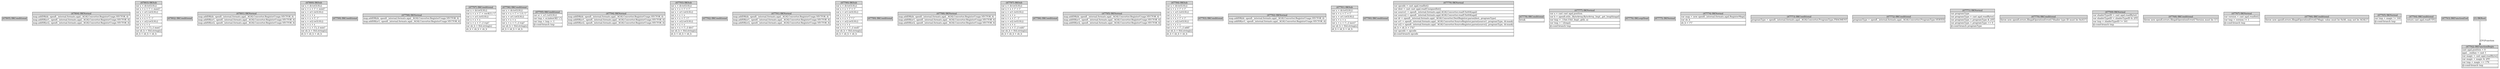 digraph graphname {
	node [shape=plaintext];
n47805[label=<<table BORDER="0" CELLBORDER="1" CELLSPACING="0">
	<tr><td port="in" bgcolor="lightgray">(47805) BKConditional</td></tr>
	<tr><td port="out"></td></tr>
</table>>];
n47804[label=<<table BORDER="0" CELLBORDER="1" CELLSPACING="0">
	<tr><td port="in" bgcolor="lightgray">(47804) BKNormal</td></tr>
	<tr><td port="e0" align="left">map.addDR(dr, openfl._internal.formats.agal._AGALConverter.RegisterUsage.VECTOR_4)</td></tr>
	<tr><td port="e1" align="left">map.addSR(sr1, openfl._internal.formats.agal._AGALConverter.RegisterUsage.VECTOR_4)</td></tr>
	<tr><td port="e2" align="left">map.addSR(sr2, openfl._internal.formats.agal._AGALConverter.RegisterUsage.VECTOR_4)</td></tr>
	<tr><td port="out"></td></tr>
</table>>];
n47803[label=<<table BORDER="0" CELLBORDER="1" CELLSPACING="0">
	<tr><td port="in" bgcolor="lightgray">(47803) BKSub</td></tr>
	<tr><td port="e0" align="left">var x = dr.toGLSL()</td></tr>
	<tr><td port="e1" align="left">var x = x + \" = max(\"</td></tr>
	<tr><td port="e2" align="left">var x = sr1.toGLSL()</td></tr>
	<tr><td port="e3" align="left">var x = x + x</td></tr>
	<tr><td port="e4" align="left">var x = x + \", \"</td></tr>
	<tr><td port="e5" align="left">var x = sr2.toGLSL()</td></tr>
	<tr><td port="e6" align="left">var x = x + x</td></tr>
	<tr><td port="e7" align="left">var x = x + \"); // max\"</td></tr>
	<tr><td port="e8" align="left">var sb_b = Std.string(x)</td></tr>
	<tr><td port="e9" align="left">sb_b = sb_b + sb_b</td></tr>
	<tr><td port="out"></td></tr>
</table>>];
n47802[label=<<table BORDER="0" CELLBORDER="1" CELLSPACING="0">
	<tr><td port="in" bgcolor="lightgray">(47802) BKConditional</td></tr>
	<tr><td port="out"></td></tr>
</table>>];
n47801[label=<<table BORDER="0" CELLBORDER="1" CELLSPACING="0">
	<tr><td port="in" bgcolor="lightgray">(47801) BKNormal</td></tr>
	<tr><td port="e0" align="left">map.addDR(dr, openfl._internal.formats.agal._AGALConverter.RegisterUsage.VECTOR_4)</td></tr>
	<tr><td port="e1" align="left">map.addSR(sr1, openfl._internal.formats.agal._AGALConverter.RegisterUsage.VECTOR_4)</td></tr>
	<tr><td port="e2" align="left">map.addSR(sr2, openfl._internal.formats.agal._AGALConverter.RegisterUsage.VECTOR_4)</td></tr>
	<tr><td port="out"></td></tr>
</table>>];
n47800[label=<<table BORDER="0" CELLBORDER="1" CELLSPACING="0">
	<tr><td port="in" bgcolor="lightgray">(47800) BKSub</td></tr>
	<tr><td port="e0" align="left">var x = dr.toGLSL()</td></tr>
	<tr><td port="e1" align="left">var x = x + \" = min(\"</td></tr>
	<tr><td port="e2" align="left">var x = sr1.toGLSL()</td></tr>
	<tr><td port="e3" align="left">var x = x + x</td></tr>
	<tr><td port="e4" align="left">var x = x + \", \"</td></tr>
	<tr><td port="e5" align="left">var x = sr2.toGLSL()</td></tr>
	<tr><td port="e6" align="left">var x = x + x</td></tr>
	<tr><td port="e7" align="left">var x = x + \"); // min\"</td></tr>
	<tr><td port="e8" align="left">var sb_b = Std.string(x)</td></tr>
	<tr><td port="e9" align="left">sb_b = sb_b + sb_b</td></tr>
	<tr><td port="out"></td></tr>
</table>>];
n47799[label=<<table BORDER="0" CELLBORDER="1" CELLSPACING="0">
	<tr><td port="in" bgcolor="lightgray">(47799) BKConditional</td></tr>
	<tr><td port="out"></td></tr>
</table>>];
n47798[label=<<table BORDER="0" CELLBORDER="1" CELLSPACING="0">
	<tr><td port="in" bgcolor="lightgray">(47798) BKNormal</td></tr>
	<tr><td port="e0" align="left">map.addDR(dr, openfl._internal.formats.agal._AGALConverter.RegisterUsage.VECTOR_4)</td></tr>
	<tr><td port="e1" align="left">map.addSR(sr1, openfl._internal.formats.agal._AGALConverter.RegisterUsage.VECTOR_4)</td></tr>
	<tr><td port="out"></td></tr>
</table>>];
n47797[label=<<table BORDER="0" CELLBORDER="1" CELLSPACING="0">
	<tr><td port="in" bgcolor="lightgray">(47797) BKConditional</td></tr>
	<tr><td port="e0" align="left">var x = dr.toGLSL()</td></tr>
	<tr><td port="e1" align="left">var x = x + \" = vec4(1) / \"</td></tr>
	<tr><td port="e2" align="left">var x = sr1.toGLSL()</td></tr>
	<tr><td port="e3" align="left">var x = x + x</td></tr>
	<tr><td port="e4" align="left">var x = x + \"; // rcp\"</td></tr>
	<tr><td port="e5" align="left">var sb_b = Std.string(x)</td></tr>
	<tr><td port="e6" align="left">sb_b = sb_b + sb_b</td></tr>
	<tr><td port="out"></td></tr>
</table>>];
n47796[label=<<table BORDER="0" CELLBORDER="1" CELLSPACING="0">
	<tr><td port="in" bgcolor="lightgray">(47796) BKConditional</td></tr>
	<tr><td port="e0" align="left">var x = dr.toGLSL()</td></tr>
	<tr><td port="e1" align="left">var x = x + \" = 1.0 / \"</td></tr>
	<tr><td port="e2" align="left">var x = sr1.toGLSL()</td></tr>
	<tr><td port="e3" align="left">var x = x + x</td></tr>
	<tr><td port="e4" align="left">var x = x + \"; // rcp\"</td></tr>
	<tr><td port="e5" align="left">var sb_b = Std.string(x)</td></tr>
	<tr><td port="e6" align="left">sb_b = sb_b + sb_b</td></tr>
	<tr><td port="out"></td></tr>
</table>>];
n47795[label=<<table BORDER="0" CELLBORDER="1" CELLSPACING="0">
	<tr><td port="in" bgcolor="lightgray">(47795) BKConditional</td></tr>
	<tr><td port="e0" align="left">var sr = sr1.toGLSL()</td></tr>
	<tr><td port="e1" align="left">var tmp = sr.indexOf(\".\")</td></tr>
	<tr><td port="e2" align="left">var tmp = tmp &gt; -1</td></tr>
	<tr><td port="e3" align="left">@:cond-branch tmp</td></tr>
	<tr><td port="out"></td></tr>
</table>>];
n47794[label=<<table BORDER="0" CELLBORDER="1" CELLSPACING="0">
	<tr><td port="in" bgcolor="lightgray">(47794) BKNormal</td></tr>
	<tr><td port="e0" align="left">map.addDR(dr, openfl._internal.formats.agal._AGALConverter.RegisterUsage.VECTOR_4)</td></tr>
	<tr><td port="e1" align="left">map.addSR(sr1, openfl._internal.formats.agal._AGALConverter.RegisterUsage.VECTOR_4)</td></tr>
	<tr><td port="e2" align="left">map.addSR(sr2, openfl._internal.formats.agal._AGALConverter.RegisterUsage.VECTOR_4)</td></tr>
	<tr><td port="out"></td></tr>
</table>>];
n47793[label=<<table BORDER="0" CELLBORDER="1" CELLSPACING="0">
	<tr><td port="in" bgcolor="lightgray">(47793) BKSub</td></tr>
	<tr><td port="e0" align="left">var x = dr.toGLSL()</td></tr>
	<tr><td port="e1" align="left">var x = x + \" = \"</td></tr>
	<tr><td port="e2" align="left">var x = sr1.toGLSL()</td></tr>
	<tr><td port="e3" align="left">var x = x + x</td></tr>
	<tr><td port="e4" align="left">var x = x + \" / \"</td></tr>
	<tr><td port="e5" align="left">var x = sr2.toGLSL()</td></tr>
	<tr><td port="e6" align="left">var x = x + x</td></tr>
	<tr><td port="e7" align="left">var x = x + \"; // div\"</td></tr>
	<tr><td port="e8" align="left">var sb_b = Std.string(x)</td></tr>
	<tr><td port="e9" align="left">sb_b = sb_b + sb_b</td></tr>
	<tr><td port="out"></td></tr>
</table>>];
n47792[label=<<table BORDER="0" CELLBORDER="1" CELLSPACING="0">
	<tr><td port="in" bgcolor="lightgray">(47792) BKConditional</td></tr>
	<tr><td port="out"></td></tr>
</table>>];
n47791[label=<<table BORDER="0" CELLBORDER="1" CELLSPACING="0">
	<tr><td port="in" bgcolor="lightgray">(47791) BKNormal</td></tr>
	<tr><td port="e0" align="left">map.addDR(dr, openfl._internal.formats.agal._AGALConverter.RegisterUsage.VECTOR_4)</td></tr>
	<tr><td port="e1" align="left">map.addSR(sr1, openfl._internal.formats.agal._AGALConverter.RegisterUsage.VECTOR_4)</td></tr>
	<tr><td port="e2" align="left">map.addSR(sr2, openfl._internal.formats.agal._AGALConverter.RegisterUsage.VECTOR_4)</td></tr>
	<tr><td port="out"></td></tr>
</table>>];
n47790[label=<<table BORDER="0" CELLBORDER="1" CELLSPACING="0">
	<tr><td port="in" bgcolor="lightgray">(47790) BKSub</td></tr>
	<tr><td port="e0" align="left">var x = dr.toGLSL()</td></tr>
	<tr><td port="e1" align="left">var x = x + \" = \"</td></tr>
	<tr><td port="e2" align="left">var x = sr1.toGLSL()</td></tr>
	<tr><td port="e3" align="left">var x = x + x</td></tr>
	<tr><td port="e4" align="left">var x = x + \" * \"</td></tr>
	<tr><td port="e5" align="left">var x = sr2.toGLSL()</td></tr>
	<tr><td port="e6" align="left">var x = x + x</td></tr>
	<tr><td port="e7" align="left">var x = x + \"; // mul\"</td></tr>
	<tr><td port="e8" align="left">var sb_b = Std.string(x)</td></tr>
	<tr><td port="e9" align="left">sb_b = sb_b + sb_b</td></tr>
	<tr><td port="out"></td></tr>
</table>>];
n47789[label=<<table BORDER="0" CELLBORDER="1" CELLSPACING="0">
	<tr><td port="in" bgcolor="lightgray">(47789) BKConditional</td></tr>
	<tr><td port="out"></td></tr>
</table>>];
n47788[label=<<table BORDER="0" CELLBORDER="1" CELLSPACING="0">
	<tr><td port="in" bgcolor="lightgray">(47788) BKNormal</td></tr>
	<tr><td port="e0" align="left">map.addDR(dr, openfl._internal.formats.agal._AGALConverter.RegisterUsage.VECTOR_4)</td></tr>
	<tr><td port="e1" align="left">map.addSR(sr1, openfl._internal.formats.agal._AGALConverter.RegisterUsage.VECTOR_4)</td></tr>
	<tr><td port="e2" align="left">map.addSR(sr2, openfl._internal.formats.agal._AGALConverter.RegisterUsage.VECTOR_4)</td></tr>
	<tr><td port="out"></td></tr>
</table>>];
n47787[label=<<table BORDER="0" CELLBORDER="1" CELLSPACING="0">
	<tr><td port="in" bgcolor="lightgray">(47787) BKSub</td></tr>
	<tr><td port="e0" align="left">var x = dr.toGLSL()</td></tr>
	<tr><td port="e1" align="left">var x = x + \" = \"</td></tr>
	<tr><td port="e2" align="left">var x = sr1.toGLSL()</td></tr>
	<tr><td port="e3" align="left">var x = x + x</td></tr>
	<tr><td port="e4" align="left">var x = x + \" - \"</td></tr>
	<tr><td port="e5" align="left">var x = sr2.toGLSL()</td></tr>
	<tr><td port="e6" align="left">var x = x + x</td></tr>
	<tr><td port="e7" align="left">var x = x + \"; // sub\"</td></tr>
	<tr><td port="e8" align="left">var sb_b = Std.string(x)</td></tr>
	<tr><td port="e9" align="left">sb_b = sb_b + sb_b</td></tr>
	<tr><td port="out"></td></tr>
</table>>];
n47786[label=<<table BORDER="0" CELLBORDER="1" CELLSPACING="0">
	<tr><td port="in" bgcolor="lightgray">(47786) BKConditional</td></tr>
	<tr><td port="out"></td></tr>
</table>>];
n47785[label=<<table BORDER="0" CELLBORDER="1" CELLSPACING="0">
	<tr><td port="in" bgcolor="lightgray">(47785) BKNormal</td></tr>
	<tr><td port="e0" align="left">map.addDR(dr, openfl._internal.formats.agal._AGALConverter.RegisterUsage.VECTOR_4)</td></tr>
	<tr><td port="e1" align="left">map.addSR(sr1, openfl._internal.formats.agal._AGALConverter.RegisterUsage.VECTOR_4)</td></tr>
	<tr><td port="e2" align="left">map.addSR(sr2, openfl._internal.formats.agal._AGALConverter.RegisterUsage.VECTOR_4)</td></tr>
	<tr><td port="out"></td></tr>
</table>>];
n47784[label=<<table BORDER="0" CELLBORDER="1" CELLSPACING="0">
	<tr><td port="in" bgcolor="lightgray">(47784) BKSub</td></tr>
	<tr><td port="e0" align="left">var x = dr.toGLSL()</td></tr>
	<tr><td port="e1" align="left">var x = x + \" = \"</td></tr>
	<tr><td port="e2" align="left">var x = sr1.toGLSL()</td></tr>
	<tr><td port="e3" align="left">var x = x + x</td></tr>
	<tr><td port="e4" align="left">var x = x + \" + \"</td></tr>
	<tr><td port="e5" align="left">var x = sr2.toGLSL()</td></tr>
	<tr><td port="e6" align="left">var x = x + x</td></tr>
	<tr><td port="e7" align="left">var x = x + \"; // add\"</td></tr>
	<tr><td port="e8" align="left">var sb_b = Std.string(x)</td></tr>
	<tr><td port="e9" align="left">sb_b = sb_b + sb_b</td></tr>
	<tr><td port="out"></td></tr>
</table>>];
n47783[label=<<table BORDER="0" CELLBORDER="1" CELLSPACING="0">
	<tr><td port="in" bgcolor="lightgray">(47783) BKConditional</td></tr>
	<tr><td port="out"></td></tr>
</table>>];
n47782[label=<<table BORDER="0" CELLBORDER="1" CELLSPACING="0">
	<tr><td port="in" bgcolor="lightgray">(47782) BKNormal</td></tr>
	<tr><td port="e0" align="left">map.addDR(dr, openfl._internal.formats.agal._AGALConverter.RegisterUsage.VECTOR_4)</td></tr>
	<tr><td port="e1" align="left">map.addSR(sr1, openfl._internal.formats.agal._AGALConverter.RegisterUsage.VECTOR_4)</td></tr>
	<tr><td port="out"></td></tr>
</table>>];
n47781[label=<<table BORDER="0" CELLBORDER="1" CELLSPACING="0">
	<tr><td port="in" bgcolor="lightgray">(47781) BKSub</td></tr>
	<tr><td port="e0" align="left">var x = dr.toGLSL()</td></tr>
	<tr><td port="e1" align="left">var x = x + \" = \"</td></tr>
	<tr><td port="e2" align="left">var x = sr1.toGLSL()</td></tr>
	<tr><td port="e3" align="left">var x = x + x</td></tr>
	<tr><td port="e4" align="left">var x = x + \"; // mov\"</td></tr>
	<tr><td port="e5" align="left">var sb_b = Std.string(x)</td></tr>
	<tr><td port="e6" align="left">sb_b = sb_b + sb_b</td></tr>
	<tr><td port="out"></td></tr>
</table>>];
n47780[label=<<table BORDER="0" CELLBORDER="1" CELLSPACING="0">
	<tr><td port="in" bgcolor="lightgray">(47780) BKConditional</td></tr>
	<tr><td port="out"></td></tr>
</table>>];
n47779[label=<<table BORDER="0" CELLBORDER="1" CELLSPACING="0">
	<tr><td port="in" bgcolor="lightgray">(47779) BKNormal</td></tr>
	<tr><td port="e0" align="left">var opcode = cast agal.readInt()</td></tr>
	<tr><td port="e1" align="left">var dest = cast cast agal.readUnsignedInt()</td></tr>
	<tr><td port="e2" align="left">var source1 = openfl._internal.formats.agal.AGALConverter.readUInt64(agal)</td></tr>
	<tr><td port="e3" align="left">var source2 = openfl._internal.formats.agal.AGALConverter.readUInt64(agal)</td></tr>
	<tr><td port="e4" align="left">var dr = openfl._internal.formats.agal._AGALConverter.DestRegister.parse(dest, programType)</td></tr>
	<tr><td port="e5" align="left">var sr1 = openfl._internal.formats.agal._AGALConverter.SourceRegister.parse(source1, programType, dr.mask)</td></tr>
	<tr><td port="e6" align="left">var sr2 = openfl._internal.formats.agal._AGALConverter.SourceRegister.parse(source2, programType, dr.mask)</td></tr>
	<tr><td port="e7" align="left">sb_b = sb_b + \"\\t\"</td></tr>
	<tr><td port="e8" align="left">var opcode = opcode</td></tr>
	<tr><td port="e9" align="left">@:cond-branch opcode</td></tr>
	<tr><td port="out"></td></tr>
</table>>];
n47778[label=<<table BORDER="0" CELLBORDER="1" CELLSPACING="0">
	<tr><td port="in" bgcolor="lightgray">(47778) BKConditional</td></tr>
	<tr><td port="e0" align="left">break</td></tr>
	<tr><td port="out"></td></tr>
</table>>];
n47777[label=<<table BORDER="0" CELLBORDER="1" CELLSPACING="0">
	<tr><td port="in" bgcolor="lightgray">(47777) BKNormal</td></tr>
	<tr><td port="e0" align="left">var a = cast cast agal.position</td></tr>
	<tr><td port="e1" align="left">var b = openfl.utils._ByteArray.ByteArray_Impl_.get_length(agal)</td></tr>
	<tr><td port="e2" align="left">var tmp = _UInt.UInt_Impl_.gt(b, a)</td></tr>
	<tr><td port="e3" align="left">var tmp = ! ((tmp))</td></tr>
	<tr><td port="e4" align="left">@:cond-branch tmp</td></tr>
	<tr><td port="out"></td></tr>
</table>>];
n47776[label=<<table BORDER="0" CELLBORDER="1" CELLSPACING="0">
	<tr><td port="in" bgcolor="lightgray">(47776) BKLoopHead</td></tr>
	<tr><td port="out"></td></tr>
</table>>];
n47775[label=<<table BORDER="0" CELLBORDER="1" CELLSPACING="0">
	<tr><td port="in" bgcolor="lightgray">(47775) BKNormal</td></tr>
	<tr><td port="out"></td></tr>
</table>>];
n47774[label=<<table BORDER="0" CELLBORDER="1" CELLSPACING="0">
	<tr><td port="in" bgcolor="lightgray">(47774) BKNormal</td></tr>
	<tr><td port="e0" align="left">var map = new openfl._internal.formats.agal.RegisterMap()</td></tr>
	<tr><td port="e1" align="left">var sb_b</td></tr>
	<tr><td port="e2" align="left">sb_b = \"\"</td></tr>
	<tr><td port="out"></td></tr>
</table>>];
n47773[label=<<table BORDER="0" CELLBORDER="1" CELLSPACING="0">
	<tr><td port="in" bgcolor="lightgray">(47773) BKConditional</td></tr>
	<tr><td port="e0" align="left">programType = openfl._internal.formats.agal._AGALConverter.ProgramType.FRAGMENT</td></tr>
	<tr><td port="out"></td></tr>
</table>>];
n47772[label=<<table BORDER="0" CELLBORDER="1" CELLSPACING="0">
	<tr><td port="in" bgcolor="lightgray">(47772) BKConditional</td></tr>
	<tr><td port="e0" align="left">programType = openfl._internal.formats.agal._AGALConverter.ProgramType.VERTEX</td></tr>
	<tr><td port="out"></td></tr>
</table>>];
n47771[label=<<table BORDER="0" CELLBORDER="1" CELLSPACING="0">
	<tr><td port="in" bgcolor="lightgray">(47771) BKNormal</td></tr>
	<tr><td port="e0" align="left">var programType</td></tr>
	<tr><td port="e1" align="left">var programType = cast agal.readByte()</td></tr>
	<tr><td port="e2" align="left">var programType = programType &amp; 255</td></tr>
	<tr><td port="e3" align="left">var programType = programType == 0</td></tr>
	<tr><td port="e4" align="left">@:cond-branch programType</td></tr>
	<tr><td port="out"></td></tr>
</table>>];
n47770[label=<<table BORDER="0" CELLBORDER="1" CELLSPACING="0">
	<tr><td port="in" bgcolor="lightgray">(47770) BKConditional</td></tr>
	<tr><td port="e0" align="left">throw new openfl.errors.IllegalOperationError(\"Shader type ID must be 0xA1\")</td></tr>
	<tr><td port="out"></td></tr>
</table>>];
n47769[label=<<table BORDER="0" CELLBORDER="1" CELLSPACING="0">
	<tr><td port="in" bgcolor="lightgray">(47769) BKNormal</td></tr>
	<tr><td port="e0" align="left">var shaderTypeID = cast agal.readByte()</td></tr>
	<tr><td port="e1" align="left">var shaderTypeID = shaderTypeID &amp; 255</td></tr>
	<tr><td port="e2" align="left">var tmp = shaderTypeID != 161</td></tr>
	<tr><td port="e3" align="left">@:cond-branch tmp</td></tr>
	<tr><td port="out"></td></tr>
</table>>];
n47768[label=<<table BORDER="0" CELLBORDER="1" CELLSPACING="0">
	<tr><td port="in" bgcolor="lightgray">(47768) BKConditional</td></tr>
	<tr><td port="e0" align="left">throw new openfl.errors.IllegalOperationError(\"Version must be 1\")</td></tr>
	<tr><td port="out"></td></tr>
</table>>];
n47767[label=<<table BORDER="0" CELLBORDER="1" CELLSPACING="0">
	<tr><td port="in" bgcolor="lightgray">(47767) BKNormal</td></tr>
	<tr><td port="e0" align="left">var version = cast agal.readInt()</td></tr>
	<tr><td port="e1" align="left">var tmp = version != 1</td></tr>
	<tr><td port="e2" align="left">@:cond-branch tmp</td></tr>
	<tr><td port="out"></td></tr>
</table>>];
n47766[label=<<table BORDER="0" CELLBORDER="1" CELLSPACING="0">
	<tr><td port="in" bgcolor="lightgray">(47766) BKConditional</td></tr>
	<tr><td port="e0" align="left">throw new openfl.errors.IllegalOperationError(\"Magic value must be 0xA0, may not be AGAL\")</td></tr>
	<tr><td port="out"></td></tr>
</table>>];
n47765[label=<<table BORDER="0" CELLBORDER="1" CELLSPACING="0">
	<tr><td port="in" bgcolor="lightgray">(47765) BKNormal</td></tr>
	<tr><td port="e0" align="left">var tmp = magic != 160</td></tr>
	<tr><td port="e1" align="left">@:cond-branch tmp</td></tr>
	<tr><td port="out"></td></tr>
</table>>];
n47764[label=<<table BORDER="0" CELLBORDER="1" CELLSPACING="0">
	<tr><td port="in" bgcolor="lightgray">(47764) BKConditional</td></tr>
	<tr><td port="e0" align="left">return cast agal.readUTF()</td></tr>
	<tr><td port="out"></td></tr>
</table>>];
n47763[label=<<table BORDER="0" CELLBORDER="1" CELLSPACING="0">
	<tr><td port="in" bgcolor="lightgray">(47763) BKFunctionEnd</td></tr>
	<tr><td port="out"></td></tr>
</table>>];
n47762[label=<<table BORDER="0" CELLBORDER="1" CELLSPACING="0">
	<tr><td port="in" bgcolor="lightgray">(47762) BKFunctionBegin</td></tr>
	<tr><td port="e0" align="left">cast agal.position = 0</td></tr>
	<tr><td port="e1" align="left">agal.__endian = cast 1</td></tr>
	<tr><td port="e2" align="left">var magic = cast agal.readByte()</td></tr>
	<tr><td port="e3" align="left">var magic = magic &amp; 255</td></tr>
	<tr><td port="e4" align="left">var tmp = magic == 176</td></tr>
	<tr><td port="e5" align="left">@:cond-branch tmp</td></tr>
	<tr><td port="out"></td></tr>
</table>>];
n1[label=<<table BORDER="0" CELLBORDER="1" CELLSPACING="0">
	<tr><td port="in" bgcolor="lightgray">(1) BKRoot</td></tr>
	<tr><td port="out"></td></tr>
</table>>];
n1:out -> n47762:in[label="CFGFunction"];
}

